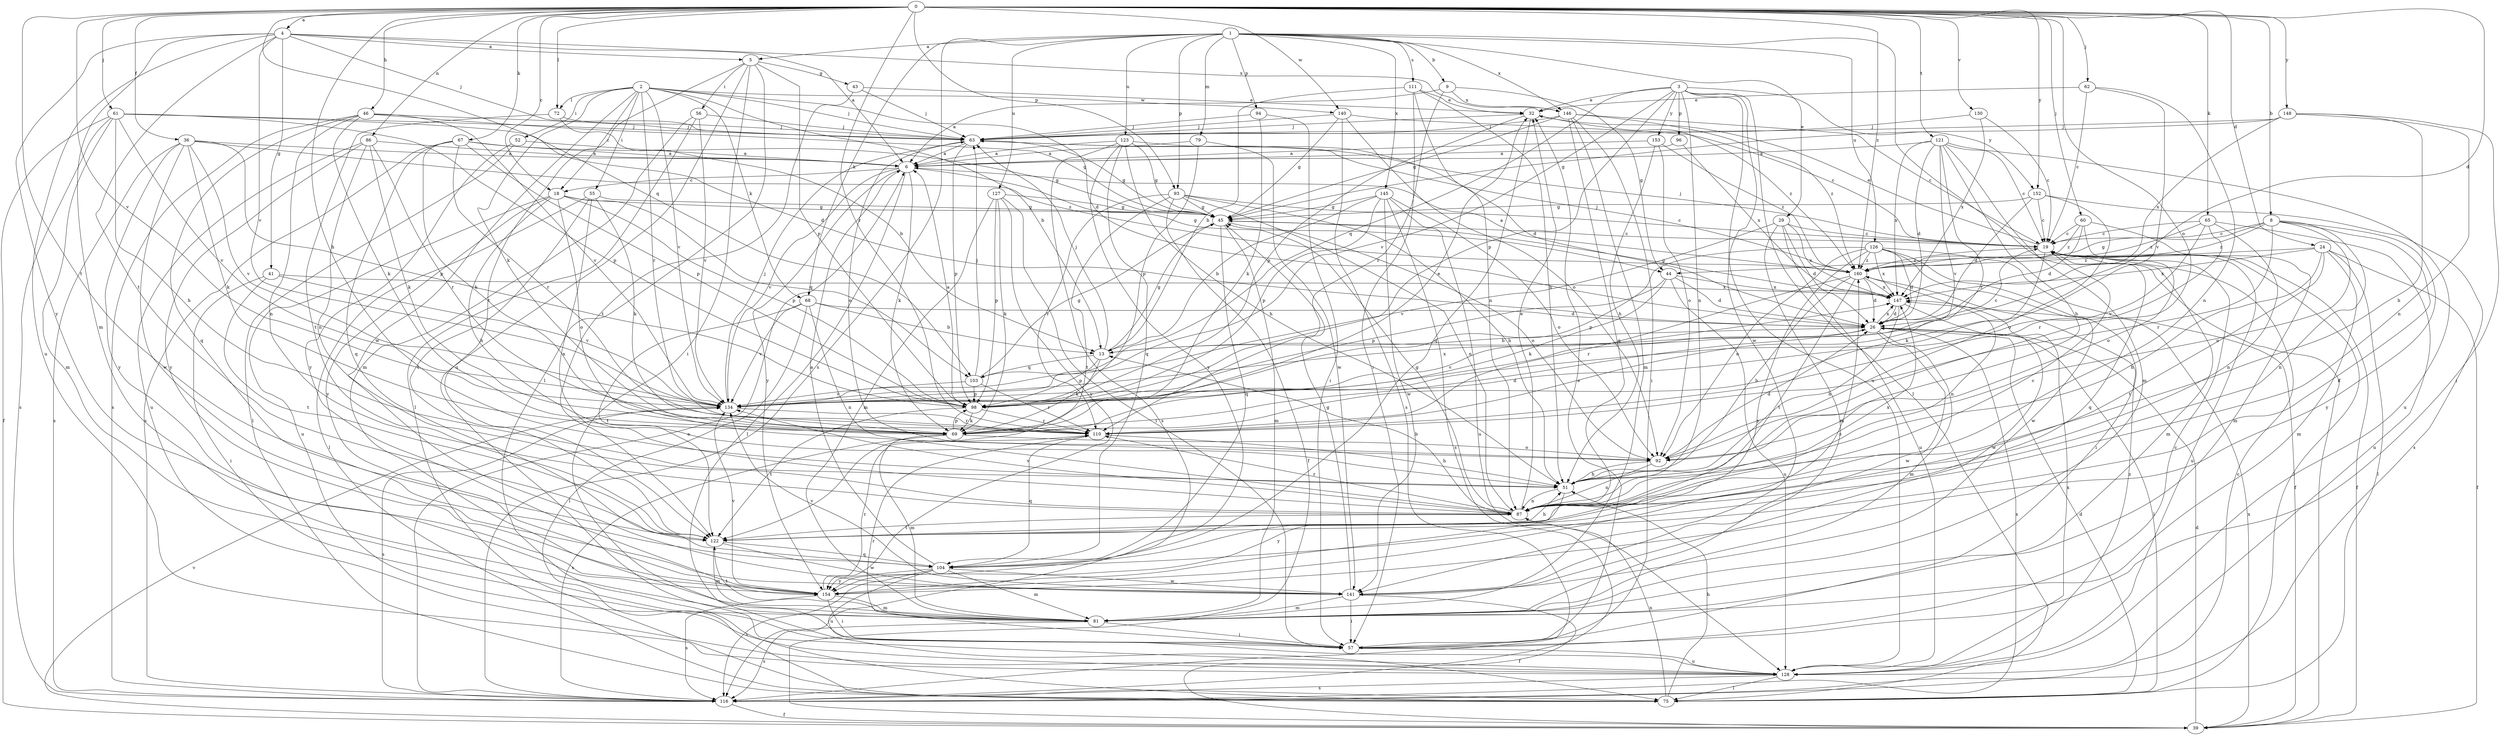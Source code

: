 strict digraph  {
0;
1;
2;
3;
4;
5;
6;
8;
9;
13;
18;
19;
24;
26;
29;
32;
36;
39;
41;
43;
44;
45;
46;
51;
52;
55;
56;
57;
60;
61;
62;
63;
65;
67;
68;
69;
72;
75;
79;
81;
86;
87;
92;
93;
94;
96;
98;
103;
104;
110;
111;
116;
121;
122;
123;
126;
127;
128;
130;
134;
140;
141;
145;
146;
147;
148;
152;
153;
154;
160;
0 -> 4  [label=a];
0 -> 8  [label=b];
0 -> 18  [label=c];
0 -> 24  [label=d];
0 -> 26  [label=d];
0 -> 36  [label=f];
0 -> 46  [label=h];
0 -> 51  [label=h];
0 -> 60  [label=j];
0 -> 61  [label=j];
0 -> 62  [label=j];
0 -> 65  [label=k];
0 -> 67  [label=k];
0 -> 72  [label=l];
0 -> 86  [label=n];
0 -> 92  [label=o];
0 -> 93  [label=p];
0 -> 103  [label=q];
0 -> 110  [label=r];
0 -> 121  [label=t];
0 -> 122  [label=t];
0 -> 130  [label=v];
0 -> 134  [label=v];
0 -> 140  [label=w];
0 -> 148  [label=y];
0 -> 152  [label=y];
0 -> 160  [label=z];
1 -> 5  [label=a];
1 -> 9  [label=b];
1 -> 29  [label=e];
1 -> 39  [label=f];
1 -> 68  [label=k];
1 -> 79  [label=m];
1 -> 93  [label=p];
1 -> 94  [label=p];
1 -> 111  [label=s];
1 -> 116  [label=s];
1 -> 123  [label=u];
1 -> 126  [label=u];
1 -> 127  [label=u];
1 -> 145  [label=x];
1 -> 146  [label=x];
2 -> 13  [label=b];
2 -> 18  [label=c];
2 -> 26  [label=d];
2 -> 52  [label=i];
2 -> 55  [label=i];
2 -> 63  [label=j];
2 -> 68  [label=k];
2 -> 69  [label=k];
2 -> 72  [label=l];
2 -> 110  [label=r];
2 -> 134  [label=v];
2 -> 140  [label=w];
2 -> 141  [label=w];
3 -> 32  [label=e];
3 -> 75  [label=l];
3 -> 87  [label=n];
3 -> 96  [label=p];
3 -> 98  [label=p];
3 -> 103  [label=q];
3 -> 128  [label=u];
3 -> 134  [label=v];
3 -> 141  [label=w];
3 -> 152  [label=y];
3 -> 153  [label=y];
4 -> 5  [label=a];
4 -> 6  [label=a];
4 -> 41  [label=g];
4 -> 63  [label=j];
4 -> 81  [label=m];
4 -> 122  [label=t];
4 -> 128  [label=u];
4 -> 134  [label=v];
4 -> 146  [label=x];
4 -> 154  [label=y];
5 -> 43  [label=g];
5 -> 56  [label=i];
5 -> 57  [label=i];
5 -> 75  [label=l];
5 -> 98  [label=p];
5 -> 122  [label=t];
5 -> 128  [label=u];
6 -> 18  [label=c];
6 -> 44  [label=g];
6 -> 69  [label=k];
6 -> 75  [label=l];
6 -> 134  [label=v];
6 -> 154  [label=y];
8 -> 19  [label=c];
8 -> 44  [label=g];
8 -> 87  [label=n];
8 -> 92  [label=o];
8 -> 110  [label=r];
8 -> 122  [label=t];
8 -> 154  [label=y];
8 -> 160  [label=z];
9 -> 6  [label=a];
9 -> 44  [label=g];
9 -> 110  [label=r];
9 -> 146  [label=x];
13 -> 19  [label=c];
13 -> 45  [label=g];
13 -> 63  [label=j];
13 -> 69  [label=k];
13 -> 98  [label=p];
13 -> 103  [label=q];
18 -> 45  [label=g];
18 -> 51  [label=h];
18 -> 92  [label=o];
18 -> 98  [label=p];
18 -> 103  [label=q];
18 -> 128  [label=u];
18 -> 154  [label=y];
19 -> 32  [label=e];
19 -> 39  [label=f];
19 -> 63  [label=j];
19 -> 69  [label=k];
19 -> 75  [label=l];
19 -> 81  [label=m];
19 -> 104  [label=q];
19 -> 128  [label=u];
19 -> 160  [label=z];
24 -> 39  [label=f];
24 -> 51  [label=h];
24 -> 75  [label=l];
24 -> 81  [label=m];
24 -> 122  [label=t];
24 -> 147  [label=x];
24 -> 160  [label=z];
26 -> 13  [label=b];
26 -> 75  [label=l];
26 -> 81  [label=m];
26 -> 116  [label=s];
26 -> 134  [label=v];
26 -> 141  [label=w];
26 -> 147  [label=x];
29 -> 19  [label=c];
29 -> 26  [label=d];
29 -> 81  [label=m];
29 -> 128  [label=u];
29 -> 134  [label=v];
29 -> 147  [label=x];
32 -> 63  [label=j];
32 -> 98  [label=p];
32 -> 104  [label=q];
32 -> 160  [label=z];
36 -> 6  [label=a];
36 -> 69  [label=k];
36 -> 98  [label=p];
36 -> 116  [label=s];
36 -> 134  [label=v];
36 -> 141  [label=w];
36 -> 154  [label=y];
36 -> 160  [label=z];
39 -> 26  [label=d];
39 -> 134  [label=v];
39 -> 147  [label=x];
41 -> 57  [label=i];
41 -> 122  [label=t];
41 -> 134  [label=v];
41 -> 147  [label=x];
43 -> 32  [label=e];
43 -> 63  [label=j];
43 -> 122  [label=t];
44 -> 26  [label=d];
44 -> 69  [label=k];
44 -> 98  [label=p];
44 -> 128  [label=u];
44 -> 147  [label=x];
45 -> 19  [label=c];
45 -> 81  [label=m];
45 -> 92  [label=o];
45 -> 104  [label=q];
46 -> 45  [label=g];
46 -> 63  [label=j];
46 -> 69  [label=k];
46 -> 87  [label=n];
46 -> 104  [label=q];
46 -> 116  [label=s];
46 -> 134  [label=v];
51 -> 87  [label=n];
51 -> 154  [label=y];
52 -> 6  [label=a];
52 -> 75  [label=l];
52 -> 154  [label=y];
55 -> 45  [label=g];
55 -> 69  [label=k];
55 -> 75  [label=l];
55 -> 87  [label=n];
55 -> 122  [label=t];
56 -> 63  [label=j];
56 -> 75  [label=l];
56 -> 81  [label=m];
56 -> 134  [label=v];
57 -> 19  [label=c];
57 -> 32  [label=e];
57 -> 110  [label=r];
57 -> 128  [label=u];
60 -> 19  [label=c];
60 -> 26  [label=d];
60 -> 81  [label=m];
60 -> 92  [label=o];
60 -> 160  [label=z];
61 -> 26  [label=d];
61 -> 39  [label=f];
61 -> 51  [label=h];
61 -> 63  [label=j];
61 -> 81  [label=m];
61 -> 98  [label=p];
61 -> 116  [label=s];
61 -> 134  [label=v];
62 -> 19  [label=c];
62 -> 32  [label=e];
62 -> 87  [label=n];
62 -> 134  [label=v];
63 -> 6  [label=a];
63 -> 45  [label=g];
63 -> 92  [label=o];
63 -> 98  [label=p];
65 -> 19  [label=c];
65 -> 87  [label=n];
65 -> 110  [label=r];
65 -> 128  [label=u];
65 -> 134  [label=v];
65 -> 160  [label=z];
67 -> 6  [label=a];
67 -> 45  [label=g];
67 -> 69  [label=k];
67 -> 98  [label=p];
67 -> 104  [label=q];
67 -> 110  [label=r];
67 -> 116  [label=s];
68 -> 13  [label=b];
68 -> 26  [label=d];
68 -> 75  [label=l];
68 -> 87  [label=n];
68 -> 122  [label=t];
68 -> 134  [label=v];
69 -> 26  [label=d];
69 -> 32  [label=e];
69 -> 81  [label=m];
69 -> 92  [label=o];
69 -> 98  [label=p];
69 -> 116  [label=s];
72 -> 13  [label=b];
72 -> 63  [label=j];
72 -> 122  [label=t];
75 -> 26  [label=d];
75 -> 51  [label=h];
75 -> 87  [label=n];
79 -> 6  [label=a];
79 -> 98  [label=p];
79 -> 141  [label=w];
81 -> 57  [label=i];
81 -> 116  [label=s];
81 -> 122  [label=t];
86 -> 6  [label=a];
86 -> 69  [label=k];
86 -> 87  [label=n];
86 -> 110  [label=r];
86 -> 128  [label=u];
86 -> 154  [label=y];
87 -> 13  [label=b];
87 -> 19  [label=c];
87 -> 32  [label=e];
87 -> 45  [label=g];
87 -> 110  [label=r];
87 -> 122  [label=t];
87 -> 134  [label=v];
87 -> 147  [label=x];
92 -> 26  [label=d];
92 -> 51  [label=h];
92 -> 87  [label=n];
93 -> 19  [label=c];
93 -> 39  [label=f];
93 -> 45  [label=g];
93 -> 51  [label=h];
93 -> 87  [label=n];
93 -> 110  [label=r];
93 -> 122  [label=t];
94 -> 57  [label=i];
94 -> 63  [label=j];
94 -> 69  [label=k];
96 -> 6  [label=a];
96 -> 147  [label=x];
98 -> 6  [label=a];
98 -> 69  [label=k];
98 -> 110  [label=r];
98 -> 122  [label=t];
103 -> 45  [label=g];
103 -> 63  [label=j];
103 -> 98  [label=p];
103 -> 110  [label=r];
103 -> 134  [label=v];
104 -> 6  [label=a];
104 -> 81  [label=m];
104 -> 116  [label=s];
104 -> 128  [label=u];
104 -> 141  [label=w];
104 -> 154  [label=y];
110 -> 51  [label=h];
110 -> 104  [label=q];
111 -> 13  [label=b];
111 -> 32  [label=e];
111 -> 51  [label=h];
111 -> 57  [label=i];
111 -> 87  [label=n];
116 -> 6  [label=a];
116 -> 19  [label=c];
116 -> 39  [label=f];
121 -> 6  [label=a];
121 -> 19  [label=c];
121 -> 26  [label=d];
121 -> 51  [label=h];
121 -> 81  [label=m];
121 -> 110  [label=r];
121 -> 128  [label=u];
121 -> 134  [label=v];
121 -> 147  [label=x];
122 -> 51  [label=h];
122 -> 81  [label=m];
122 -> 104  [label=q];
122 -> 141  [label=w];
123 -> 6  [label=a];
123 -> 26  [label=d];
123 -> 45  [label=g];
123 -> 51  [label=h];
123 -> 104  [label=q];
123 -> 116  [label=s];
123 -> 154  [label=y];
126 -> 26  [label=d];
126 -> 39  [label=f];
126 -> 57  [label=i];
126 -> 92  [label=o];
126 -> 98  [label=p];
126 -> 141  [label=w];
126 -> 147  [label=x];
126 -> 154  [label=y];
126 -> 160  [label=z];
127 -> 45  [label=g];
127 -> 57  [label=i];
127 -> 69  [label=k];
127 -> 81  [label=m];
127 -> 98  [label=p];
127 -> 154  [label=y];
128 -> 75  [label=l];
128 -> 116  [label=s];
128 -> 147  [label=x];
128 -> 160  [label=z];
130 -> 19  [label=c];
130 -> 63  [label=j];
130 -> 147  [label=x];
134 -> 63  [label=j];
134 -> 110  [label=r];
134 -> 116  [label=s];
134 -> 147  [label=x];
140 -> 19  [label=c];
140 -> 45  [label=g];
140 -> 63  [label=j];
140 -> 92  [label=o];
140 -> 116  [label=s];
141 -> 39  [label=f];
141 -> 45  [label=g];
141 -> 57  [label=i];
141 -> 81  [label=m];
141 -> 134  [label=v];
145 -> 13  [label=b];
145 -> 45  [label=g];
145 -> 92  [label=o];
145 -> 98  [label=p];
145 -> 116  [label=s];
145 -> 128  [label=u];
145 -> 141  [label=w];
146 -> 19  [label=c];
146 -> 45  [label=g];
146 -> 57  [label=i];
146 -> 63  [label=j];
146 -> 81  [label=m];
146 -> 104  [label=q];
146 -> 160  [label=z];
147 -> 26  [label=d];
147 -> 45  [label=g];
147 -> 51  [label=h];
147 -> 141  [label=w];
148 -> 45  [label=g];
148 -> 51  [label=h];
148 -> 57  [label=i];
148 -> 63  [label=j];
148 -> 87  [label=n];
148 -> 147  [label=x];
152 -> 19  [label=c];
152 -> 26  [label=d];
152 -> 45  [label=g];
152 -> 92  [label=o];
152 -> 116  [label=s];
153 -> 6  [label=a];
153 -> 51  [label=h];
153 -> 92  [label=o];
153 -> 160  [label=z];
154 -> 57  [label=i];
154 -> 81  [label=m];
154 -> 110  [label=r];
154 -> 116  [label=s];
154 -> 134  [label=v];
154 -> 160  [label=z];
160 -> 6  [label=a];
160 -> 26  [label=d];
160 -> 51  [label=h];
160 -> 63  [label=j];
160 -> 87  [label=n];
160 -> 110  [label=r];
160 -> 122  [label=t];
160 -> 147  [label=x];
}
